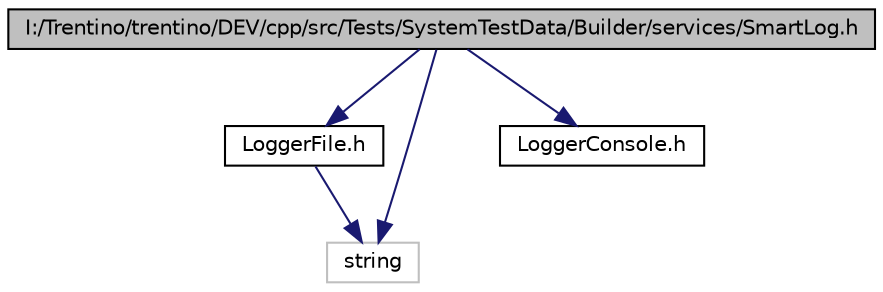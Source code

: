 digraph G
{
  edge [fontname="Helvetica",fontsize="10",labelfontname="Helvetica",labelfontsize="10"];
  node [fontname="Helvetica",fontsize="10",shape=record];
  Node1 [label="I:/Trentino/trentino/DEV/cpp/src/Tests/SystemTestData/Builder/services/SmartLog.h",height=0.2,width=0.4,color="black", fillcolor="grey75", style="filled" fontcolor="black"];
  Node1 -> Node2 [color="midnightblue",fontsize="10",style="solid",fontname="Helvetica"];
  Node2 [label="LoggerFile.h",height=0.2,width=0.4,color="black", fillcolor="white", style="filled",URL="$services_2_logger_file_8h.html"];
  Node2 -> Node3 [color="midnightblue",fontsize="10",style="solid",fontname="Helvetica"];
  Node3 [label="string",height=0.2,width=0.4,color="grey75", fillcolor="white", style="filled"];
  Node1 -> Node4 [color="midnightblue",fontsize="10",style="solid",fontname="Helvetica"];
  Node4 [label="LoggerConsole.h",height=0.2,width=0.4,color="black", fillcolor="white", style="filled",URL="$services_2_logger_console_8h.html"];
  Node1 -> Node3 [color="midnightblue",fontsize="10",style="solid",fontname="Helvetica"];
}
